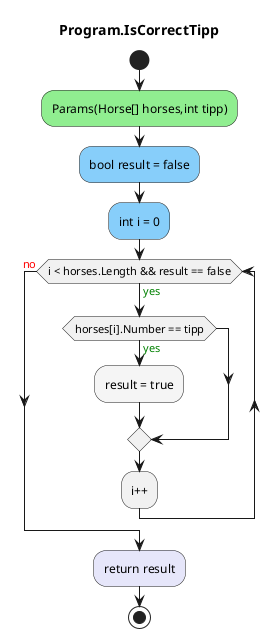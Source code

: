 @startuml Program.IsCorrectTipp
title Program.IsCorrectTipp
start
#LightGreen:Params(Horse[] horses,int tipp);
#LightSkyBlue:bool result = false;
#LightSkyBlue:int i = 0;
while (i < horses.Length && result == false) is (<color:green>yes)
        if (horses[i].Number == tipp) then (<color:green>yes)
                #WhiteSmoke:result = true;
        endif
:i++;
endwhile (<color:red>no)
#Lavender:return result;
stop
@enduml
